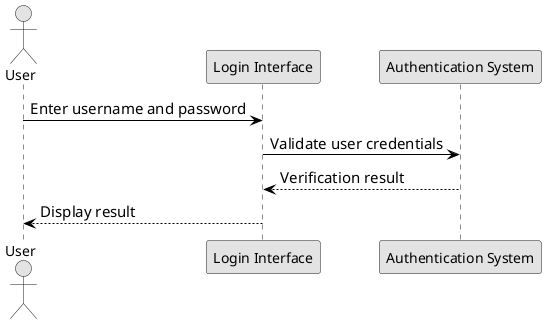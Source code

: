 @startuml loginprocess
skinparam monochrome true
skinparam backgroundColor #FFFFFF
skinparam ArrowColor Black
skinparam ArrowFontSize 15

actor User
participant "Login Interface" as UI
participant "Authentication System" as Auth

User -> UI: Enter username and password
UI -> Auth: Validate user credentials
Auth --> UI: Verification result
UI --> User: Display result

@enduml

